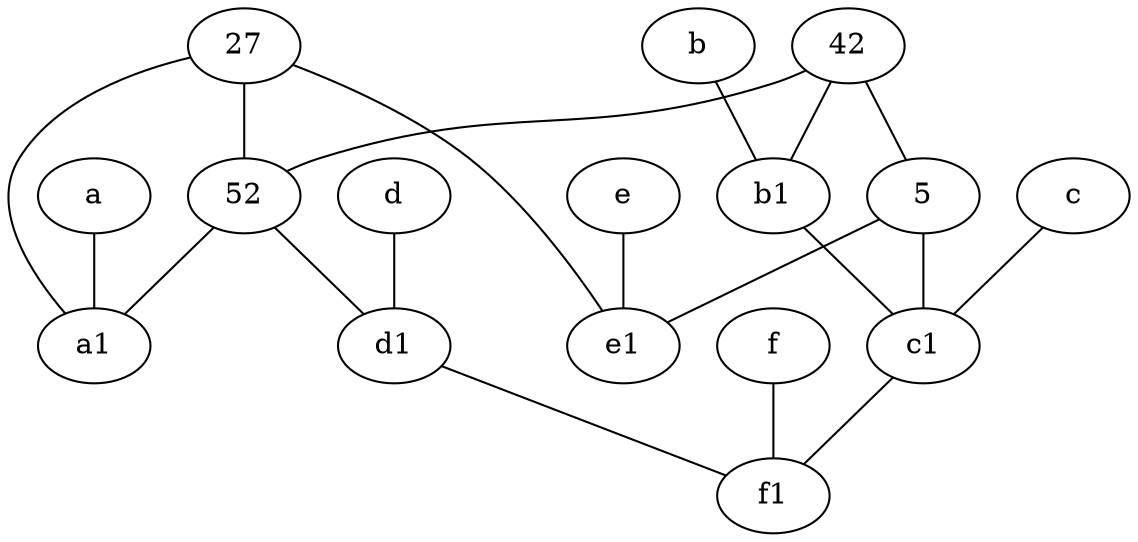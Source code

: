 graph {
	node [labelfontsize=50]
	5 [labelfontsize=50]
	b1 [labelfontsize=50 pos="9,4!"]
	27 [labelfontsize=50]
	52 [labelfontsize=50]
	d [labelfontsize=50 pos="2,5!"]
	e [labelfontsize=50 pos="7,9!"]
	f1 [labelfontsize=50 pos="3,8!"]
	a1 [labelfontsize=50 pos="8,3!"]
	e1 [labelfontsize=50 pos="7,7!"]
	f [labelfontsize=50 pos="3,9!"]
	c1 [labelfontsize=50 pos="4.5,3!"]
	c [labelfontsize=50 pos="4.5,2!"]
	a [labelfontsize=50 pos="8,2!"]
	d1 [labelfontsize=50 pos="3,5!"]
	b [labelfontsize=50 pos="10,4!"]
	42 [labelfontsize=50]
	d -- d1
	5 -- c1
	42 -- 52
	27 -- a1
	c -- c1
	42 -- b1
	27 -- 52
	e -- e1
	f -- f1
	c1 -- f1
	a -- a1
	27 -- e1
	b1 -- c1
	52 -- a1
	d1 -- f1
	5 -- e1
	52 -- d1
	b -- b1
	42 -- 5
}
